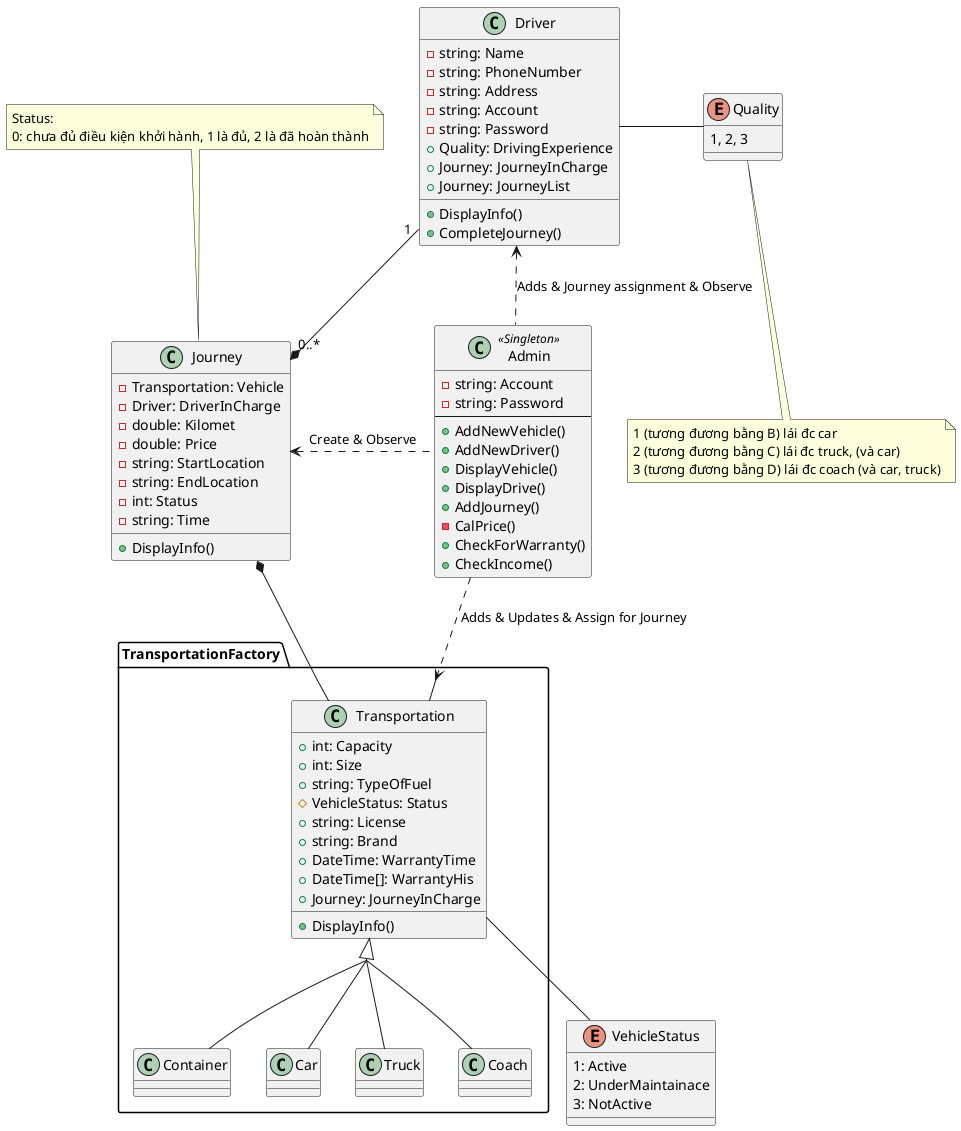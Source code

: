 @startuml quan_ly_xe
skinparam groupInheritance 3

package TransportationFactory <<Folder>>{

    class Transportation{
        + int: Capacity
        + int: Size
        + string: TypeOfFuel
        # VehicleStatus: Status
        + string: License
        + string: Brand
        + DateTime: WarrantyTime
        + DateTime[]: WarrantyHis
        + Journey: JourneyInCharge
        + DisplayInfo()
    }

    class Container{  
    }

    class Car{
    }

    class Truck{
    }

    class Coach {
    }
}

enum VehicleStatus{
    1: Active
    2: UnderMaintainace
    3: NotActive
}
class Driver{
    - string: Name
    - string: PhoneNumber
    - string: Address
    - string: Account
    - string: Password
    + Quality: DrivingExperience
    + Journey: JourneyInCharge
    + Journey: JourneyList
    + DisplayInfo()
    + CompleteJourney() 
}

class Journey{
    - Transportation: Vehicle
    - Driver: DriverInCharge
    - double: Kilomet
    - double: Price
    - string: StartLocation
    - string: EndLocation
    - int: Status
    - string: Time
    + DisplayInfo()
}

note top of Journey
Status:
0: chưa đủ điều kiện khởi hành, 1 là đủ, 2 là đã hoàn thành
end note

class Admin <<Singleton>>{
    - string: Account
    - string: Password
    --
    + AddNewVehicle()
    + AddNewDriver()
    + DisplayVehicle()
    + DisplayDrive()
    + AddJourney()
    - CalPrice()
    + CheckForWarranty()
    + CheckIncome()
}

enum Quality{
    1, 2, 3
}

note bottom of Quality
1 (tương đương bằng B) lái đc car 
2 (tương đương bằng C) lái đc truck, (và car)
3 (tương đương bằng D) lái đc coach (và car, truck)
end note

Transportation <|-- Truck
Transportation <|-- Car
Transportation <|-- Coach
Transportation <|-- Container
Driver -right- Quality
Driver "1"-down-* "0..*"Journey
VehicleStatus -up- Transportation
Admin -down[dashed]-> Transportation: Adds & Updates & Assign for Journey
Admin -left[dashed]-> Driver: Adds & Journey assignment & Observe
Journey <-right[dashed]- Admin: Create & Observe
Transportation -left-*Journey
@enduml